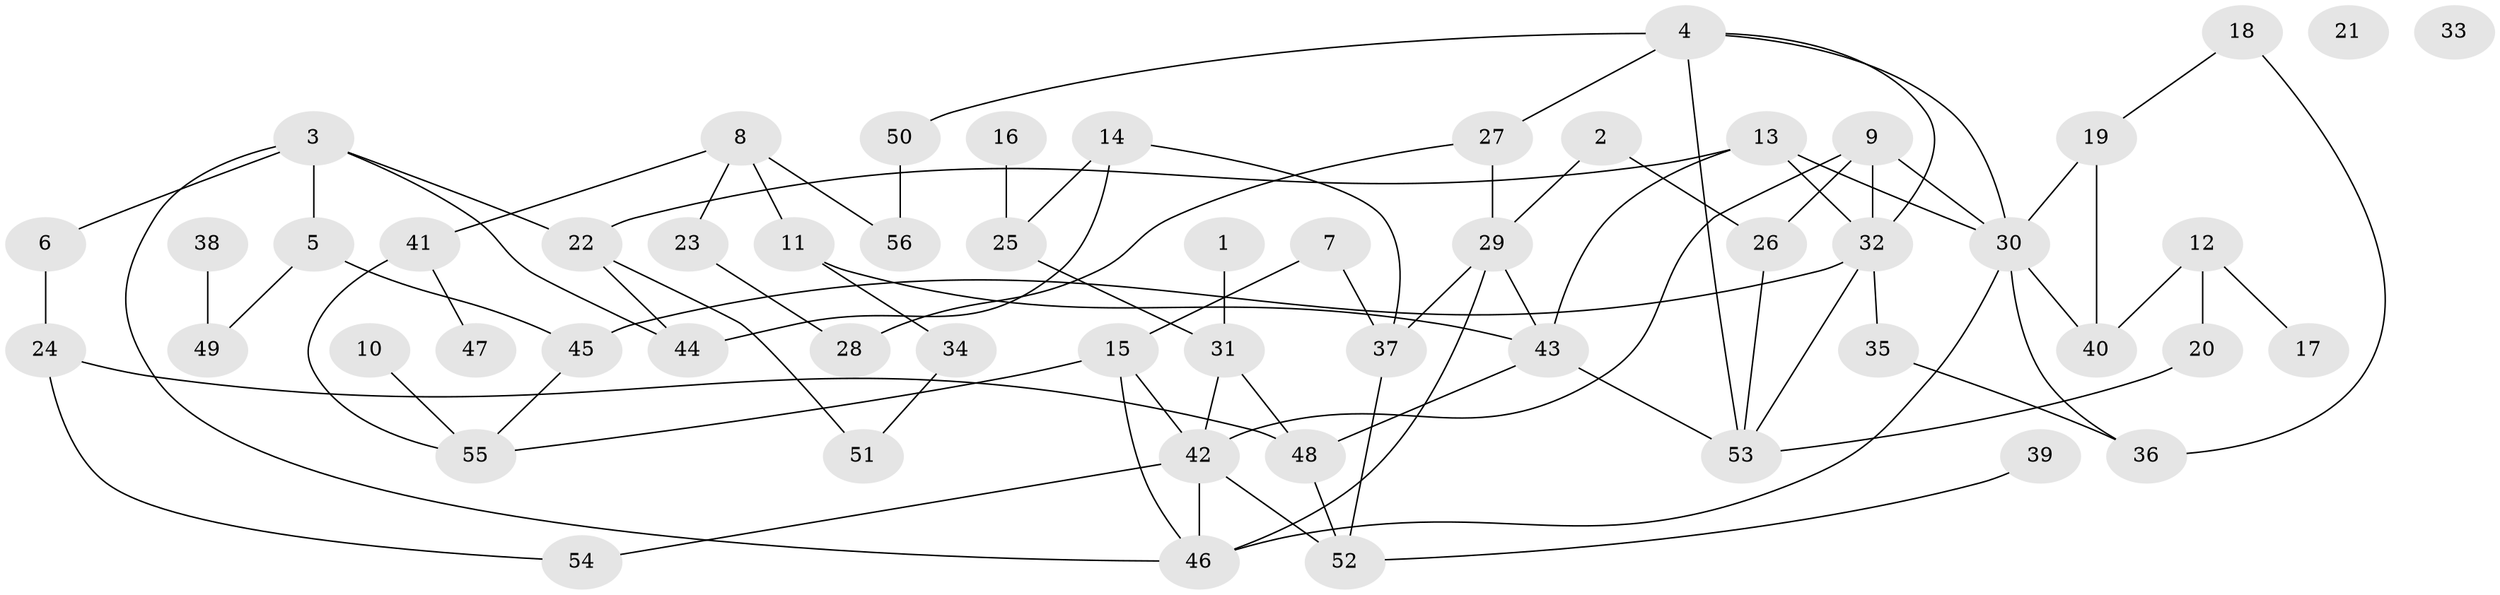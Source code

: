 // coarse degree distribution, {1: 0.15384615384615385, 4: 0.28205128205128205, 2: 0.28205128205128205, 0: 0.05128205128205128, 3: 0.10256410256410256, 6: 0.07692307692307693, 5: 0.02564102564102564, 7: 0.02564102564102564}
// Generated by graph-tools (version 1.1) at 2025/43/03/04/25 21:43:36]
// undirected, 56 vertices, 83 edges
graph export_dot {
graph [start="1"]
  node [color=gray90,style=filled];
  1;
  2;
  3;
  4;
  5;
  6;
  7;
  8;
  9;
  10;
  11;
  12;
  13;
  14;
  15;
  16;
  17;
  18;
  19;
  20;
  21;
  22;
  23;
  24;
  25;
  26;
  27;
  28;
  29;
  30;
  31;
  32;
  33;
  34;
  35;
  36;
  37;
  38;
  39;
  40;
  41;
  42;
  43;
  44;
  45;
  46;
  47;
  48;
  49;
  50;
  51;
  52;
  53;
  54;
  55;
  56;
  1 -- 31;
  2 -- 26;
  2 -- 29;
  3 -- 5;
  3 -- 6;
  3 -- 22;
  3 -- 44;
  3 -- 46;
  4 -- 27;
  4 -- 30;
  4 -- 32;
  4 -- 50;
  4 -- 53;
  5 -- 45;
  5 -- 49;
  6 -- 24;
  7 -- 15;
  7 -- 37;
  8 -- 11;
  8 -- 23;
  8 -- 41;
  8 -- 56;
  9 -- 26;
  9 -- 30;
  9 -- 32;
  9 -- 42;
  10 -- 55;
  11 -- 34;
  11 -- 43;
  12 -- 17;
  12 -- 20;
  12 -- 40;
  13 -- 22;
  13 -- 30;
  13 -- 32;
  13 -- 43;
  14 -- 25;
  14 -- 37;
  14 -- 44;
  15 -- 42;
  15 -- 46;
  15 -- 55;
  16 -- 25;
  18 -- 19;
  18 -- 36;
  19 -- 30;
  19 -- 40;
  20 -- 53;
  22 -- 44;
  22 -- 51;
  23 -- 28;
  24 -- 48;
  24 -- 54;
  25 -- 31;
  26 -- 53;
  27 -- 28;
  27 -- 29;
  29 -- 37;
  29 -- 43;
  29 -- 46;
  30 -- 36;
  30 -- 40;
  30 -- 46;
  31 -- 42;
  31 -- 48;
  32 -- 35;
  32 -- 45;
  32 -- 53;
  34 -- 51;
  35 -- 36;
  37 -- 52;
  38 -- 49;
  39 -- 52;
  41 -- 47;
  41 -- 55;
  42 -- 46;
  42 -- 52;
  42 -- 54;
  43 -- 48;
  43 -- 53;
  45 -- 55;
  48 -- 52;
  50 -- 56;
}

